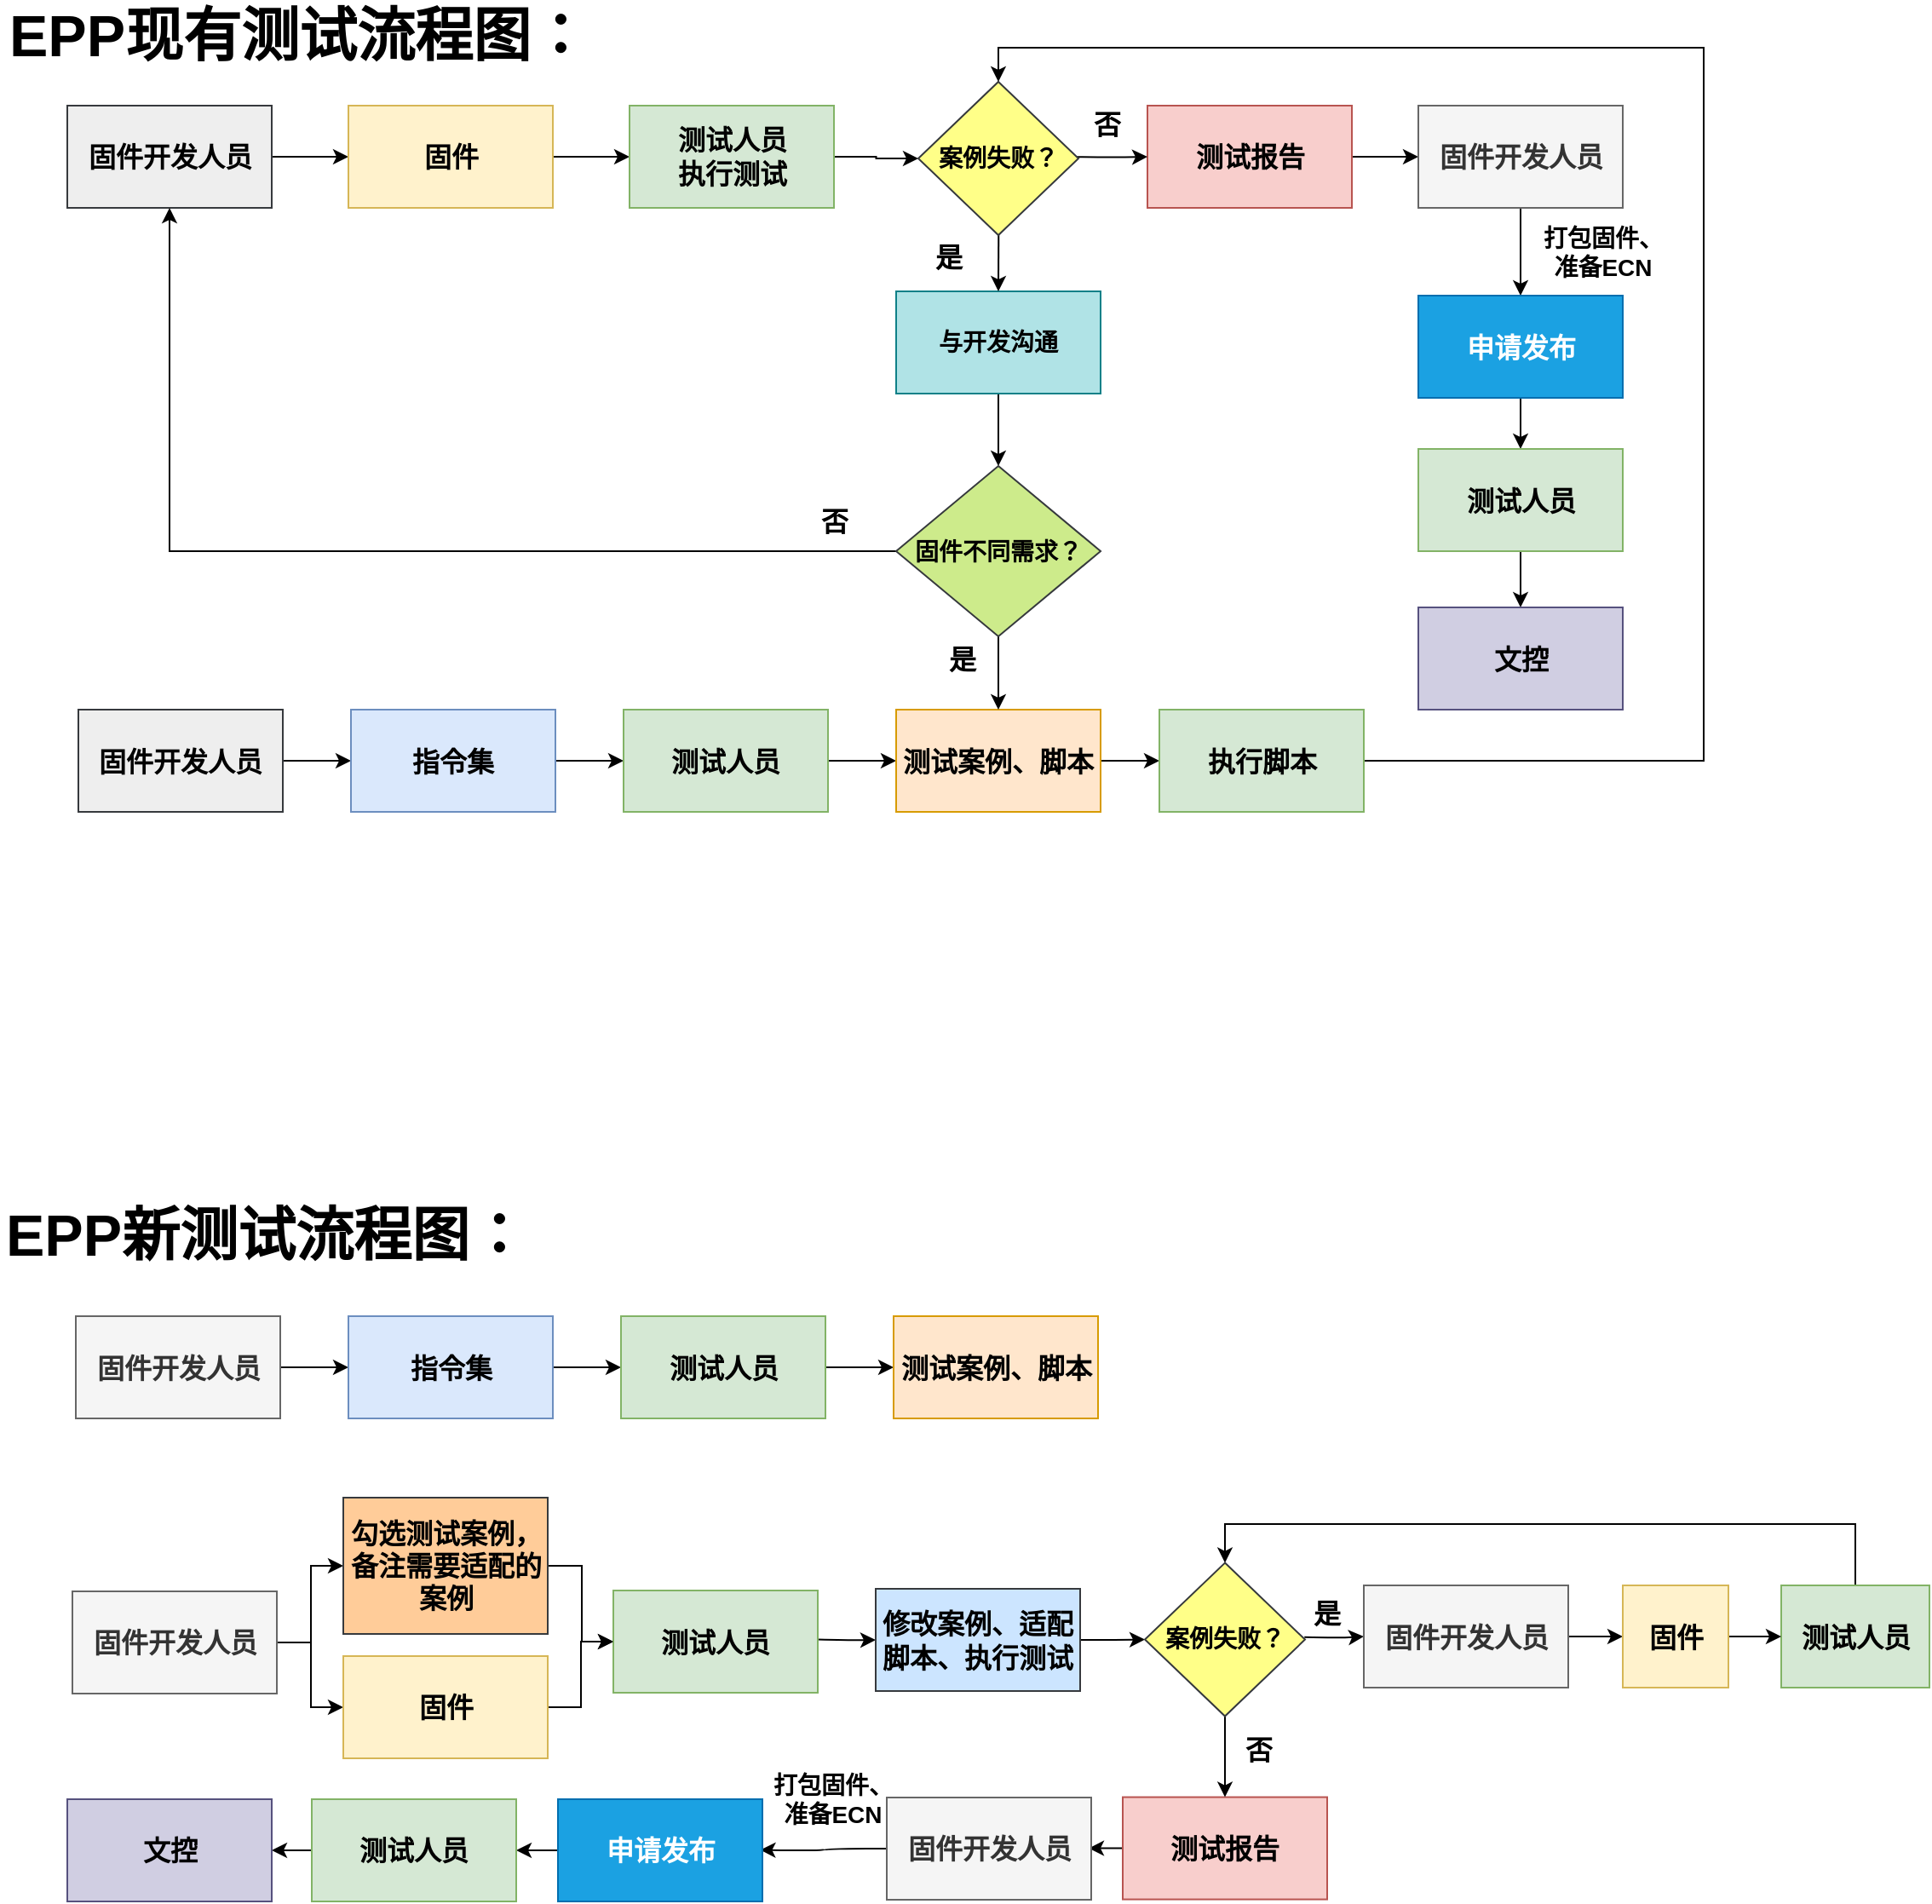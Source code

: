 <mxfile version="10.6.0" type="github"><diagram id="_Gdfpe62ESgJ06t18nZU" name="Page-1"><mxGraphModel dx="1360" dy="524" grid="0" gridSize="10" guides="1" tooltips="1" connect="1" arrows="1" fold="1" page="1" pageScale="1" pageWidth="1654" pageHeight="1169" background="none" math="0" shadow="0"><root><mxCell id="0"/><mxCell id="1" parent="0"/><mxCell id="m1yP56jyYUVkfO7ixXii-59" value="" style="edgeStyle=orthogonalEdgeStyle;curved=1;rounded=0;orthogonalLoop=1;jettySize=auto;html=1;fontSize=14;fontStyle=1" edge="1" parent="1" source="rZ0fXLRZE02hIfEN7igG-1" target="rZ0fXLRZE02hIfEN7igG-2"><mxGeometry relative="1" as="geometry"/></mxCell><mxCell id="rZ0fXLRZE02hIfEN7igG-1" value="固件开发人员" style="rounded=0;whiteSpace=wrap;html=1;fillColor=#eeeeee;strokeColor=#36393d;fontStyle=1;fontSize=16;" parent="1" vertex="1"><mxGeometry x="47" y="441.5" width="120" height="60" as="geometry"/></mxCell><mxCell id="m1yP56jyYUVkfO7ixXii-60" value="" style="edgeStyle=orthogonalEdgeStyle;curved=1;rounded=0;orthogonalLoop=1;jettySize=auto;html=1;fontSize=14;fontStyle=1" edge="1" parent="1" source="rZ0fXLRZE02hIfEN7igG-2" target="rZ0fXLRZE02hIfEN7igG-4"><mxGeometry relative="1" as="geometry"/></mxCell><mxCell id="rZ0fXLRZE02hIfEN7igG-2" value="指令集" style="rounded=0;whiteSpace=wrap;html=1;fillColor=#dae8fc;strokeColor=#6c8ebf;fontStyle=1;fontSize=16;" parent="1" vertex="1"><mxGeometry x="207" y="441.5" width="120" height="60" as="geometry"/></mxCell><mxCell id="m1yP56jyYUVkfO7ixXii-61" value="" style="edgeStyle=orthogonalEdgeStyle;curved=1;rounded=0;orthogonalLoop=1;jettySize=auto;html=1;fontSize=14;fontStyle=1" edge="1" parent="1" source="rZ0fXLRZE02hIfEN7igG-4" target="rZ0fXLRZE02hIfEN7igG-6"><mxGeometry relative="1" as="geometry"/></mxCell><mxCell id="rZ0fXLRZE02hIfEN7igG-4" value="测试人员" style="rounded=0;whiteSpace=wrap;html=1;fillColor=#d5e8d4;strokeColor=#82b366;fontStyle=1;fontSize=16;" parent="1" vertex="1"><mxGeometry x="367" y="441.5" width="120" height="60" as="geometry"/></mxCell><mxCell id="m1yP56jyYUVkfO7ixXii-166" style="edgeStyle=orthogonalEdgeStyle;rounded=0;orthogonalLoop=1;jettySize=auto;html=1;exitX=1;exitY=0.5;exitDx=0;exitDy=0;fontSize=16;" edge="1" parent="1" source="rZ0fXLRZE02hIfEN7igG-6" target="m1yP56jyYUVkfO7ixXii-164"><mxGeometry relative="1" as="geometry"/></mxCell><mxCell id="rZ0fXLRZE02hIfEN7igG-6" value="测试案例、脚本" style="rounded=0;whiteSpace=wrap;html=1;fillColor=#ffe6cc;strokeColor=#d79b00;fontStyle=1;fontSize=16;" parent="1" vertex="1"><mxGeometry x="527" y="441.5" width="120" height="60" as="geometry"/></mxCell><mxCell id="m1yP56jyYUVkfO7ixXii-48" style="edgeStyle=orthogonalEdgeStyle;curved=1;rounded=0;orthogonalLoop=1;jettySize=auto;html=1;exitX=1;exitY=0.5;exitDx=0;exitDy=0;entryX=0;entryY=0.5;entryDx=0;entryDy=0;fontSize=14;fontStyle=1" edge="1" parent="1" source="rZ0fXLRZE02hIfEN7igG-12" target="rZ0fXLRZE02hIfEN7igG-13"><mxGeometry relative="1" as="geometry"/></mxCell><mxCell id="rZ0fXLRZE02hIfEN7igG-12" value="固件开发人员" style="rounded=0;whiteSpace=wrap;html=1;fillColor=#eeeeee;strokeColor=#36393d;fontStyle=1;fontSize=16;" parent="1" vertex="1"><mxGeometry x="40.5" y="87" width="120" height="60" as="geometry"/></mxCell><mxCell id="m1yP56jyYUVkfO7ixXii-49" style="edgeStyle=orthogonalEdgeStyle;curved=1;rounded=0;orthogonalLoop=1;jettySize=auto;html=1;exitX=1;exitY=0.5;exitDx=0;exitDy=0;entryX=0;entryY=0.5;entryDx=0;entryDy=0;fontSize=14;fontStyle=1" edge="1" parent="1" source="rZ0fXLRZE02hIfEN7igG-13" target="rZ0fXLRZE02hIfEN7igG-16"><mxGeometry relative="1" as="geometry"/></mxCell><mxCell id="rZ0fXLRZE02hIfEN7igG-13" value="固件" style="rounded=0;whiteSpace=wrap;html=1;fillColor=#fff2cc;strokeColor=#d6b656;fontStyle=1;fontSize=16;" parent="1" vertex="1"><mxGeometry x="205.5" y="87" width="120" height="60" as="geometry"/></mxCell><mxCell id="m1yP56jyYUVkfO7ixXii-151" style="edgeStyle=orthogonalEdgeStyle;rounded=0;orthogonalLoop=1;jettySize=auto;html=1;exitX=1;exitY=0.5;exitDx=0;exitDy=0;fontSize=16;" edge="1" parent="1" source="rZ0fXLRZE02hIfEN7igG-16" target="m1yP56jyYUVkfO7ixXii-41"><mxGeometry relative="1" as="geometry"/></mxCell><mxCell id="rZ0fXLRZE02hIfEN7igG-16" value="测试人员&lt;br&gt;执行测试" style="rounded=0;whiteSpace=wrap;html=1;fillColor=#d5e8d4;strokeColor=#82b366;fontStyle=1;fontSize=16;" parent="1" vertex="1"><mxGeometry x="370.5" y="87" width="120" height="60" as="geometry"/></mxCell><mxCell id="m1yP56jyYUVkfO7ixXii-147" style="edgeStyle=orthogonalEdgeStyle;rounded=0;orthogonalLoop=1;jettySize=auto;html=1;exitX=1;exitY=0.5;exitDx=0;exitDy=0;fontSize=16;" edge="1" parent="1" source="rZ0fXLRZE02hIfEN7igG-19" target="m1yP56jyYUVkfO7ixXii-3"><mxGeometry relative="1" as="geometry"/></mxCell><mxCell id="rZ0fXLRZE02hIfEN7igG-19" value="测试报告" style="rounded=0;whiteSpace=wrap;html=1;fillColor=#f8cecc;strokeColor=#b85450;fontStyle=1;fontSize=16;" parent="1" vertex="1"><mxGeometry x="674.5" y="87" width="120" height="60" as="geometry"/></mxCell><mxCell id="m1yP56jyYUVkfO7ixXii-155" style="edgeStyle=orthogonalEdgeStyle;rounded=0;orthogonalLoop=1;jettySize=auto;html=1;exitX=0.5;exitY=1;exitDx=0;exitDy=0;fontSize=16;" edge="1" parent="1" source="m1yP56jyYUVkfO7ixXii-3" target="m1yP56jyYUVkfO7ixXii-12"><mxGeometry relative="1" as="geometry"/></mxCell><mxCell id="m1yP56jyYUVkfO7ixXii-3" value="固件开发人员" style="rounded=0;whiteSpace=wrap;html=1;fillColor=#f5f5f5;strokeColor=#666666;fontColor=#333333;fontStyle=1;fontSize=16;" vertex="1" parent="1"><mxGeometry x="833.5" y="87" width="120" height="60" as="geometry"/></mxCell><mxCell id="m1yP56jyYUVkfO7ixXii-159" style="edgeStyle=orthogonalEdgeStyle;rounded=0;orthogonalLoop=1;jettySize=auto;html=1;exitX=0.5;exitY=1;exitDx=0;exitDy=0;entryX=0.5;entryY=0;entryDx=0;entryDy=0;fontSize=16;" edge="1" parent="1" source="m1yP56jyYUVkfO7ixXii-12" target="m1yP56jyYUVkfO7ixXii-157"><mxGeometry relative="1" as="geometry"/></mxCell><mxCell id="m1yP56jyYUVkfO7ixXii-12" value="申请发布" style="rounded=0;whiteSpace=wrap;html=1;fillColor=#1ba1e2;strokeColor=#006EAF;fontColor=#ffffff;fontStyle=1;fontSize=16;" vertex="1" parent="1"><mxGeometry x="833.5" y="198.5" width="120" height="60" as="geometry"/></mxCell><mxCell id="m1yP56jyYUVkfO7ixXii-18" value="&lt;font style=&quot;font-size: 14px;&quot;&gt;打包固件、准备ECN&lt;/font&gt;" style="rounded=0;whiteSpace=wrap;html=1;fontSize=14;fillColor=none;strokeColor=none;fontStyle=1" vertex="1" parent="1"><mxGeometry x="901.5" y="153" width="80" height="40" as="geometry"/></mxCell><mxCell id="m1yP56jyYUVkfO7ixXii-27" value="&lt;font style=&quot;font-size: 16px&quot;&gt;否&lt;/font&gt;" style="whiteSpace=wrap;html=1;aspect=fixed;fontSize=14;fontStyle=1;fillColor=none;strokeColor=none;" vertex="1" parent="1"><mxGeometry x="630.5" y="78" width="40" height="40" as="geometry"/></mxCell><mxCell id="m1yP56jyYUVkfO7ixXii-141" style="edgeStyle=none;rounded=0;orthogonalLoop=1;jettySize=auto;html=1;exitX=0.5;exitY=1;exitDx=0;exitDy=0;fontSize=16;" edge="1" parent="1" source="m1yP56jyYUVkfO7ixXii-28" target="m1yP56jyYUVkfO7ixXii-138"><mxGeometry relative="1" as="geometry"/></mxCell><mxCell id="m1yP56jyYUVkfO7ixXii-28" value="与开发沟通" style="rounded=0;whiteSpace=wrap;html=1;fontSize=14;fillColor=#b0e3e6;strokeColor=#0e8088;fontStyle=1" vertex="1" parent="1"><mxGeometry x="527" y="196" width="120" height="60" as="geometry"/></mxCell><mxCell id="m1yP56jyYUVkfO7ixXii-52" value="" style="edgeStyle=orthogonalEdgeStyle;curved=1;rounded=0;orthogonalLoop=1;jettySize=auto;html=1;fontSize=14;fontStyle=1" edge="1" parent="1" target="rZ0fXLRZE02hIfEN7igG-19"><mxGeometry relative="1" as="geometry"><mxPoint x="629.5" y="117" as="sourcePoint"/></mxGeometry></mxCell><mxCell id="m1yP56jyYUVkfO7ixXii-139" style="edgeStyle=none;rounded=0;orthogonalLoop=1;jettySize=auto;html=1;exitX=0.5;exitY=1;exitDx=0;exitDy=0;entryX=0.5;entryY=0;entryDx=0;entryDy=0;fontSize=16;" edge="1" parent="1" target="m1yP56jyYUVkfO7ixXii-28"><mxGeometry relative="1" as="geometry"><mxPoint x="587.143" y="161.571" as="sourcePoint"/></mxGeometry></mxCell><mxCell id="m1yP56jyYUVkfO7ixXii-41" value="案例失败？" style="rhombus;whiteSpace=wrap;html=1;fontSize=14;fillColor=#ffff88;strokeColor=#36393d;fontStyle=1" vertex="1" parent="1"><mxGeometry x="540" y="73" width="94" height="90" as="geometry"/></mxCell><mxCell id="m1yP56jyYUVkfO7ixXii-67" value="&lt;font style=&quot;font-size: 16px&quot;&gt;是&lt;br&gt;&lt;/font&gt;" style="whiteSpace=wrap;html=1;aspect=fixed;fontSize=14;fontStyle=1;fillColor=none;strokeColor=none;" vertex="1" parent="1"><mxGeometry x="538" y="156" width="40" height="40" as="geometry"/></mxCell><mxCell id="m1yP56jyYUVkfO7ixXii-69" value="" style="edgeStyle=orthogonalEdgeStyle;curved=1;rounded=0;orthogonalLoop=1;jettySize=auto;html=1;fontSize=14;fontStyle=1" edge="1" parent="1" source="m1yP56jyYUVkfO7ixXii-70" target="m1yP56jyYUVkfO7ixXii-72"><mxGeometry relative="1" as="geometry"/></mxCell><mxCell id="m1yP56jyYUVkfO7ixXii-70" value="固件开发人员" style="rounded=0;whiteSpace=wrap;html=1;fillColor=#f5f5f5;strokeColor=#666666;fontColor=#333333;fontStyle=1;fontSize=16;" vertex="1" parent="1"><mxGeometry x="45.5" y="797.5" width="120" height="60" as="geometry"/></mxCell><mxCell id="m1yP56jyYUVkfO7ixXii-71" value="" style="edgeStyle=orthogonalEdgeStyle;curved=1;rounded=0;orthogonalLoop=1;jettySize=auto;html=1;fontSize=14;fontStyle=1" edge="1" parent="1" source="m1yP56jyYUVkfO7ixXii-72" target="m1yP56jyYUVkfO7ixXii-74"><mxGeometry relative="1" as="geometry"/></mxCell><mxCell id="m1yP56jyYUVkfO7ixXii-72" value="指令集" style="rounded=0;whiteSpace=wrap;html=1;fillColor=#dae8fc;strokeColor=#6c8ebf;fontStyle=1;fontSize=16;" vertex="1" parent="1"><mxGeometry x="205.5" y="797.5" width="120" height="60" as="geometry"/></mxCell><mxCell id="m1yP56jyYUVkfO7ixXii-73" value="" style="edgeStyle=orthogonalEdgeStyle;curved=1;rounded=0;orthogonalLoop=1;jettySize=auto;html=1;fontSize=14;fontStyle=1" edge="1" parent="1" source="m1yP56jyYUVkfO7ixXii-74" target="m1yP56jyYUVkfO7ixXii-75"><mxGeometry relative="1" as="geometry"/></mxCell><mxCell id="m1yP56jyYUVkfO7ixXii-74" value="测试人员" style="rounded=0;whiteSpace=wrap;html=1;fillColor=#d5e8d4;strokeColor=#82b366;fontStyle=1;fontSize=16;" vertex="1" parent="1"><mxGeometry x="365.5" y="797.5" width="120" height="60" as="geometry"/></mxCell><mxCell id="m1yP56jyYUVkfO7ixXii-75" value="测试案例、脚本" style="rounded=0;whiteSpace=wrap;html=1;fillColor=#ffe6cc;strokeColor=#d79b00;fontStyle=1;fontSize=16;" vertex="1" parent="1"><mxGeometry x="525.5" y="797.5" width="120" height="60" as="geometry"/></mxCell><mxCell id="m1yP56jyYUVkfO7ixXii-91" style="edgeStyle=orthogonalEdgeStyle;rounded=0;orthogonalLoop=1;jettySize=auto;html=1;exitX=1;exitY=0.5;exitDx=0;exitDy=0;entryX=0;entryY=0.5;entryDx=0;entryDy=0;fontSize=14;" edge="1" parent="1" source="m1yP56jyYUVkfO7ixXii-76" target="m1yP56jyYUVkfO7ixXii-77"><mxGeometry relative="1" as="geometry"/></mxCell><mxCell id="m1yP56jyYUVkfO7ixXii-93" style="edgeStyle=orthogonalEdgeStyle;rounded=0;orthogonalLoop=1;jettySize=auto;html=1;exitX=1;exitY=0.5;exitDx=0;exitDy=0;fontSize=14;" edge="1" parent="1" source="m1yP56jyYUVkfO7ixXii-76" target="m1yP56jyYUVkfO7ixXii-92"><mxGeometry relative="1" as="geometry"/></mxCell><mxCell id="m1yP56jyYUVkfO7ixXii-76" value="固件开发人员" style="rounded=0;whiteSpace=wrap;html=1;fillColor=#f5f5f5;strokeColor=#666666;fontColor=#333333;fontStyle=1;fontSize=16;" vertex="1" parent="1"><mxGeometry x="43.5" y="959.0" width="120" height="60" as="geometry"/></mxCell><mxCell id="m1yP56jyYUVkfO7ixXii-95" style="edgeStyle=orthogonalEdgeStyle;rounded=0;orthogonalLoop=1;jettySize=auto;html=1;exitX=1;exitY=0.5;exitDx=0;exitDy=0;entryX=0;entryY=0.5;entryDx=0;entryDy=0;fontSize=16;" edge="1" parent="1" source="m1yP56jyYUVkfO7ixXii-77" target="m1yP56jyYUVkfO7ixXii-81"><mxGeometry relative="1" as="geometry"/></mxCell><mxCell id="m1yP56jyYUVkfO7ixXii-77" value="勾选测试案例，备注需要适配的案例" style="rounded=0;whiteSpace=wrap;html=1;fillColor=#ffcc99;strokeColor=#36393d;fontStyle=1;fontSize=16;" vertex="1" parent="1"><mxGeometry x="202.5" y="904" width="120" height="80" as="geometry"/></mxCell><mxCell id="m1yP56jyYUVkfO7ixXii-84" value="" style="edgeStyle=orthogonalEdgeStyle;curved=1;rounded=0;orthogonalLoop=1;jettySize=auto;html=1;fontSize=14;" edge="1" parent="1" target="m1yP56jyYUVkfO7ixXii-83"><mxGeometry relative="1" as="geometry"><mxPoint x="481" y="987.214" as="sourcePoint"/></mxGeometry></mxCell><mxCell id="m1yP56jyYUVkfO7ixXii-81" value="测试人员" style="rounded=0;whiteSpace=wrap;html=1;fillColor=#d5e8d4;strokeColor=#82b366;fontStyle=1;fontSize=16;" vertex="1" parent="1"><mxGeometry x="361" y="958.5" width="120" height="60" as="geometry"/></mxCell><mxCell id="m1yP56jyYUVkfO7ixXii-153" style="edgeStyle=orthogonalEdgeStyle;rounded=0;orthogonalLoop=1;jettySize=auto;html=1;exitX=1;exitY=0.5;exitDx=0;exitDy=0;fontSize=16;" edge="1" parent="1" source="m1yP56jyYUVkfO7ixXii-83" target="m1yP56jyYUVkfO7ixXii-90"><mxGeometry relative="1" as="geometry"/></mxCell><mxCell id="m1yP56jyYUVkfO7ixXii-83" value="修改案例、适配脚本、执行测试" style="rounded=0;whiteSpace=wrap;html=1;fillColor=#cce5ff;strokeColor=#36393d;fontStyle=1;fontSize=16;" vertex="1" parent="1"><mxGeometry x="515" y="957.5" width="120" height="60" as="geometry"/></mxCell><mxCell id="m1yP56jyYUVkfO7ixXii-152" style="edgeStyle=orthogonalEdgeStyle;rounded=0;orthogonalLoop=1;jettySize=auto;html=1;exitX=0;exitY=0.5;exitDx=0;exitDy=0;fontSize=16;" edge="1" parent="1" source="m1yP56jyYUVkfO7ixXii-85" target="m1yP56jyYUVkfO7ixXii-103"><mxGeometry relative="1" as="geometry"/></mxCell><mxCell id="m1yP56jyYUVkfO7ixXii-85" value="测试报告" style="rounded=0;whiteSpace=wrap;html=1;fillColor=#f8cecc;strokeColor=#b85450;fontStyle=1;fontSize=16;" vertex="1" parent="1"><mxGeometry x="660" y="1079.786" width="120" height="60" as="geometry"/></mxCell><mxCell id="m1yP56jyYUVkfO7ixXii-88" value="" style="edgeStyle=orthogonalEdgeStyle;curved=1;rounded=0;orthogonalLoop=1;jettySize=auto;html=1;fontSize=14;fontStyle=1" edge="1" parent="1" source="m1yP56jyYUVkfO7ixXii-90" target="m1yP56jyYUVkfO7ixXii-85"><mxGeometry relative="1" as="geometry"><mxPoint x="892.5" y="1038.786" as="sourcePoint"/></mxGeometry></mxCell><mxCell id="m1yP56jyYUVkfO7ixXii-116" value="" style="edgeStyle=orthogonalEdgeStyle;curved=1;rounded=0;orthogonalLoop=1;jettySize=auto;html=1;fontSize=16;" edge="1" parent="1" target="m1yP56jyYUVkfO7ixXii-115"><mxGeometry relative="1" as="geometry"><mxPoint x="766.627" y="985.929" as="sourcePoint"/></mxGeometry></mxCell><mxCell id="m1yP56jyYUVkfO7ixXii-90" value="案例失败？" style="rhombus;whiteSpace=wrap;html=1;fontSize=14;fillColor=#ffff88;strokeColor=#36393d;fontStyle=1" vertex="1" parent="1"><mxGeometry x="673" y="942.286" width="94" height="90" as="geometry"/></mxCell><mxCell id="m1yP56jyYUVkfO7ixXii-98" style="edgeStyle=elbowEdgeStyle;rounded=0;orthogonalLoop=1;jettySize=auto;html=1;exitX=1;exitY=0.5;exitDx=0;exitDy=0;entryX=0;entryY=0.5;entryDx=0;entryDy=0;fontSize=16;" edge="1" parent="1" source="m1yP56jyYUVkfO7ixXii-92" target="m1yP56jyYUVkfO7ixXii-81"><mxGeometry relative="1" as="geometry"/></mxCell><mxCell id="m1yP56jyYUVkfO7ixXii-92" value="固件" style="rounded=0;whiteSpace=wrap;html=1;fontSize=16;fillColor=#fff2cc;strokeColor=#d6b656;fontStyle=1" vertex="1" parent="1"><mxGeometry x="202.5" y="997" width="120" height="60" as="geometry"/></mxCell><mxCell id="m1yP56jyYUVkfO7ixXii-101" value="&lt;font style=&quot;font-size: 16px&quot;&gt;否&lt;/font&gt;" style="whiteSpace=wrap;html=1;aspect=fixed;fontSize=14;fontStyle=1;fillColor=none;strokeColor=none;" vertex="1" parent="1"><mxGeometry x="720" y="1032.286" width="40" height="40" as="geometry"/></mxCell><mxCell id="m1yP56jyYUVkfO7ixXii-125" style="edgeStyle=orthogonalEdgeStyle;curved=1;rounded=0;orthogonalLoop=1;jettySize=auto;html=1;exitX=0;exitY=0.5;exitDx=0;exitDy=0;entryX=1;entryY=0.5;entryDx=0;entryDy=0;fontSize=16;" edge="1" parent="1" source="m1yP56jyYUVkfO7ixXii-103"><mxGeometry relative="1" as="geometry"><mxPoint x="447.214" y="1110.786" as="targetPoint"/></mxGeometry></mxCell><mxCell id="m1yP56jyYUVkfO7ixXii-103" value="固件开发人员" style="rounded=0;whiteSpace=wrap;html=1;fillColor=#f5f5f5;strokeColor=#666666;fontColor=#333333;fontStyle=1;fontSize=16;" vertex="1" parent="1"><mxGeometry x="521.5" y="1080" width="120" height="60" as="geometry"/></mxCell><mxCell id="m1yP56jyYUVkfO7ixXii-105" value="" style="edgeStyle=orthogonalEdgeStyle;curved=1;rounded=0;orthogonalLoop=1;jettySize=auto;html=1;fontSize=14;fontStyle=1" edge="1" parent="1" source="m1yP56jyYUVkfO7ixXii-106" target="m1yP56jyYUVkfO7ixXii-108"><mxGeometry relative="1" as="geometry"/></mxCell><mxCell id="m1yP56jyYUVkfO7ixXii-106" value="申请发布" style="rounded=0;whiteSpace=wrap;html=1;fillColor=#1ba1e2;strokeColor=#006EAF;fontColor=#ffffff;fontStyle=1;fontSize=16;" vertex="1" parent="1"><mxGeometry x="328.5" y="1081" width="120" height="60" as="geometry"/></mxCell><mxCell id="m1yP56jyYUVkfO7ixXii-107" value="" style="edgeStyle=orthogonalEdgeStyle;curved=1;rounded=0;orthogonalLoop=1;jettySize=auto;html=1;fontSize=14;fontStyle=1" edge="1" parent="1" source="m1yP56jyYUVkfO7ixXii-108" target="m1yP56jyYUVkfO7ixXii-109"><mxGeometry relative="1" as="geometry"/></mxCell><mxCell id="m1yP56jyYUVkfO7ixXii-108" value="测试人员" style="rounded=0;whiteSpace=wrap;html=1;fillColor=#d5e8d4;strokeColor=#82b366;fontStyle=1;fontSize=16;" vertex="1" parent="1"><mxGeometry x="184" y="1081" width="120" height="60" as="geometry"/></mxCell><mxCell id="m1yP56jyYUVkfO7ixXii-109" value="文控" style="rounded=0;whiteSpace=wrap;html=1;fillColor=#d0cee2;strokeColor=#56517e;fontStyle=1;fontSize=16;" vertex="1" parent="1"><mxGeometry x="40.5" y="1081" width="120" height="60" as="geometry"/></mxCell><mxCell id="m1yP56jyYUVkfO7ixXii-110" value="&lt;font style=&quot;font-size: 14px;&quot;&gt;打包固件、准备ECN&lt;/font&gt;" style="rounded=0;whiteSpace=wrap;html=1;fontSize=14;fillColor=none;strokeColor=none;fontStyle=1" vertex="1" parent="1"><mxGeometry x="449.5" y="1061" width="80" height="40" as="geometry"/></mxCell><mxCell id="m1yP56jyYUVkfO7ixXii-126" style="edgeStyle=orthogonalEdgeStyle;curved=1;rounded=0;orthogonalLoop=1;jettySize=auto;html=1;exitX=1;exitY=0.5;exitDx=0;exitDy=0;entryX=0;entryY=0.5;entryDx=0;entryDy=0;fontSize=16;" edge="1" parent="1" source="m1yP56jyYUVkfO7ixXii-115" target="m1yP56jyYUVkfO7ixXii-120"><mxGeometry relative="1" as="geometry"/></mxCell><mxCell id="m1yP56jyYUVkfO7ixXii-115" value="固件开发人员" style="rounded=0;whiteSpace=wrap;html=1;fillColor=#f5f5f5;strokeColor=#666666;fontColor=#333333;fontStyle=1;fontSize=16;" vertex="1" parent="1"><mxGeometry x="801.5" y="955.5" width="120" height="60" as="geometry"/></mxCell><mxCell id="m1yP56jyYUVkfO7ixXii-117" value="&lt;font style=&quot;font-size: 16px&quot;&gt;是&lt;/font&gt;" style="whiteSpace=wrap;html=1;aspect=fixed;fontSize=14;fontStyle=1;fillColor=none;strokeColor=none;" vertex="1" parent="1"><mxGeometry x="760" y="952.286" width="40" height="40" as="geometry"/></mxCell><mxCell id="m1yP56jyYUVkfO7ixXii-128" style="edgeStyle=orthogonalEdgeStyle;rounded=0;orthogonalLoop=1;jettySize=auto;html=1;exitX=0.5;exitY=0;exitDx=0;exitDy=0;entryX=0.5;entryY=0;entryDx=0;entryDy=0;fontSize=16;" edge="1" parent="1" source="m1yP56jyYUVkfO7ixXii-118" target="m1yP56jyYUVkfO7ixXii-90"><mxGeometry relative="1" as="geometry"><Array as="points"><mxPoint x="1089.5" y="919.5"/><mxPoint x="719.5" y="919.5"/></Array></mxGeometry></mxCell><mxCell id="m1yP56jyYUVkfO7ixXii-118" value="测试人员" style="rounded=0;whiteSpace=wrap;html=1;fillColor=#d5e8d4;strokeColor=#82b366;fontStyle=1;fontSize=16;" vertex="1" parent="1"><mxGeometry x="1046.5" y="955.5" width="87" height="60" as="geometry"/></mxCell><mxCell id="m1yP56jyYUVkfO7ixXii-127" style="edgeStyle=orthogonalEdgeStyle;curved=1;rounded=0;orthogonalLoop=1;jettySize=auto;html=1;exitX=1;exitY=0.5;exitDx=0;exitDy=0;entryX=0;entryY=0.5;entryDx=0;entryDy=0;fontSize=16;" edge="1" parent="1" source="m1yP56jyYUVkfO7ixXii-120" target="m1yP56jyYUVkfO7ixXii-118"><mxGeometry relative="1" as="geometry"/></mxCell><mxCell id="m1yP56jyYUVkfO7ixXii-120" value="固件" style="rounded=0;whiteSpace=wrap;html=1;fontSize=16;fillColor=#fff2cc;strokeColor=#d6b656;fontStyle=1" vertex="1" parent="1"><mxGeometry x="953.5" y="955.5" width="62" height="60" as="geometry"/></mxCell><mxCell id="m1yP56jyYUVkfO7ixXii-132" value="EPP现有测试流程图：" style="text;html=1;strokeColor=none;fillColor=none;align=center;verticalAlign=middle;whiteSpace=wrap;rounded=0;fontSize=34;fontStyle=1" vertex="1" parent="1"><mxGeometry x="4" y="36" width="345" height="20" as="geometry"/></mxCell><mxCell id="m1yP56jyYUVkfO7ixXii-133" value="EPP新测试流程图：" style="text;html=1;strokeColor=none;fillColor=none;align=center;verticalAlign=middle;whiteSpace=wrap;rounded=0;fontSize=34;fontStyle=1" vertex="1" parent="1"><mxGeometry x="1" y="740" width="313" height="20" as="geometry"/></mxCell><mxCell id="m1yP56jyYUVkfO7ixXii-143" style="edgeStyle=none;rounded=0;orthogonalLoop=1;jettySize=auto;html=1;exitX=0.5;exitY=1;exitDx=0;exitDy=0;fontSize=16;" edge="1" parent="1" source="m1yP56jyYUVkfO7ixXii-138" target="rZ0fXLRZE02hIfEN7igG-6"><mxGeometry relative="1" as="geometry"/></mxCell><mxCell id="m1yP56jyYUVkfO7ixXii-162" style="edgeStyle=orthogonalEdgeStyle;rounded=0;orthogonalLoop=1;jettySize=auto;html=1;exitX=0;exitY=0.5;exitDx=0;exitDy=0;fontSize=16;" edge="1" parent="1" source="m1yP56jyYUVkfO7ixXii-138" target="rZ0fXLRZE02hIfEN7igG-12"><mxGeometry relative="1" as="geometry"/></mxCell><mxCell id="m1yP56jyYUVkfO7ixXii-138" value="固件不同需求？" style="rhombus;whiteSpace=wrap;html=1;fontSize=14;fillColor=#cdeb8b;strokeColor=#36393d;fontStyle=1" vertex="1" parent="1"><mxGeometry x="527" y="298.5" width="120" height="100" as="geometry"/></mxCell><mxCell id="m1yP56jyYUVkfO7ixXii-156" value="" style="edgeStyle=orthogonalEdgeStyle;curved=1;rounded=0;orthogonalLoop=1;jettySize=auto;html=1;fontSize=14;fontStyle=1" edge="1" parent="1" source="m1yP56jyYUVkfO7ixXii-157" target="m1yP56jyYUVkfO7ixXii-158"><mxGeometry relative="1" as="geometry"/></mxCell><mxCell id="m1yP56jyYUVkfO7ixXii-157" value="测试人员" style="rounded=0;whiteSpace=wrap;html=1;fillColor=#d5e8d4;strokeColor=#82b366;fontStyle=1;fontSize=16;" vertex="1" parent="1"><mxGeometry x="833.5" y="288.5" width="120" height="60" as="geometry"/></mxCell><mxCell id="m1yP56jyYUVkfO7ixXii-158" value="文控" style="rounded=0;whiteSpace=wrap;html=1;fillColor=#d0cee2;strokeColor=#56517e;fontStyle=1;fontSize=16;" vertex="1" parent="1"><mxGeometry x="833.5" y="381.5" width="120" height="60" as="geometry"/></mxCell><mxCell id="m1yP56jyYUVkfO7ixXii-160" value="&lt;font style=&quot;font-size: 16px&quot;&gt;是&lt;br&gt;&lt;/font&gt;" style="whiteSpace=wrap;html=1;aspect=fixed;fontSize=14;fontStyle=1;fillColor=none;strokeColor=none;" vertex="1" parent="1"><mxGeometry x="545.5" y="391.5" width="40" height="40" as="geometry"/></mxCell><mxCell id="m1yP56jyYUVkfO7ixXii-161" value="&lt;font style=&quot;font-size: 16px&quot;&gt;否&lt;/font&gt;" style="whiteSpace=wrap;html=1;aspect=fixed;fontSize=14;fontStyle=1;fillColor=none;strokeColor=none;" vertex="1" parent="1"><mxGeometry x="470.5" y="310.5" width="40" height="40" as="geometry"/></mxCell><mxCell id="m1yP56jyYUVkfO7ixXii-167" style="edgeStyle=orthogonalEdgeStyle;rounded=0;orthogonalLoop=1;jettySize=auto;html=1;exitX=1;exitY=0.5;exitDx=0;exitDy=0;entryX=0.5;entryY=0;entryDx=0;entryDy=0;fontSize=16;" edge="1" parent="1" source="m1yP56jyYUVkfO7ixXii-164" target="m1yP56jyYUVkfO7ixXii-41"><mxGeometry relative="1" as="geometry"><Array as="points"><mxPoint x="1001" y="472"/><mxPoint x="1001" y="53"/><mxPoint x="587" y="53"/></Array></mxGeometry></mxCell><mxCell id="m1yP56jyYUVkfO7ixXii-164" value="执行脚本" style="rounded=0;whiteSpace=wrap;html=1;fillColor=#d5e8d4;strokeColor=#82b366;fontStyle=1;fontSize=16;" vertex="1" parent="1"><mxGeometry x="681.5" y="441.5" width="120" height="60" as="geometry"/></mxCell></root></mxGraphModel></diagram></mxfile>